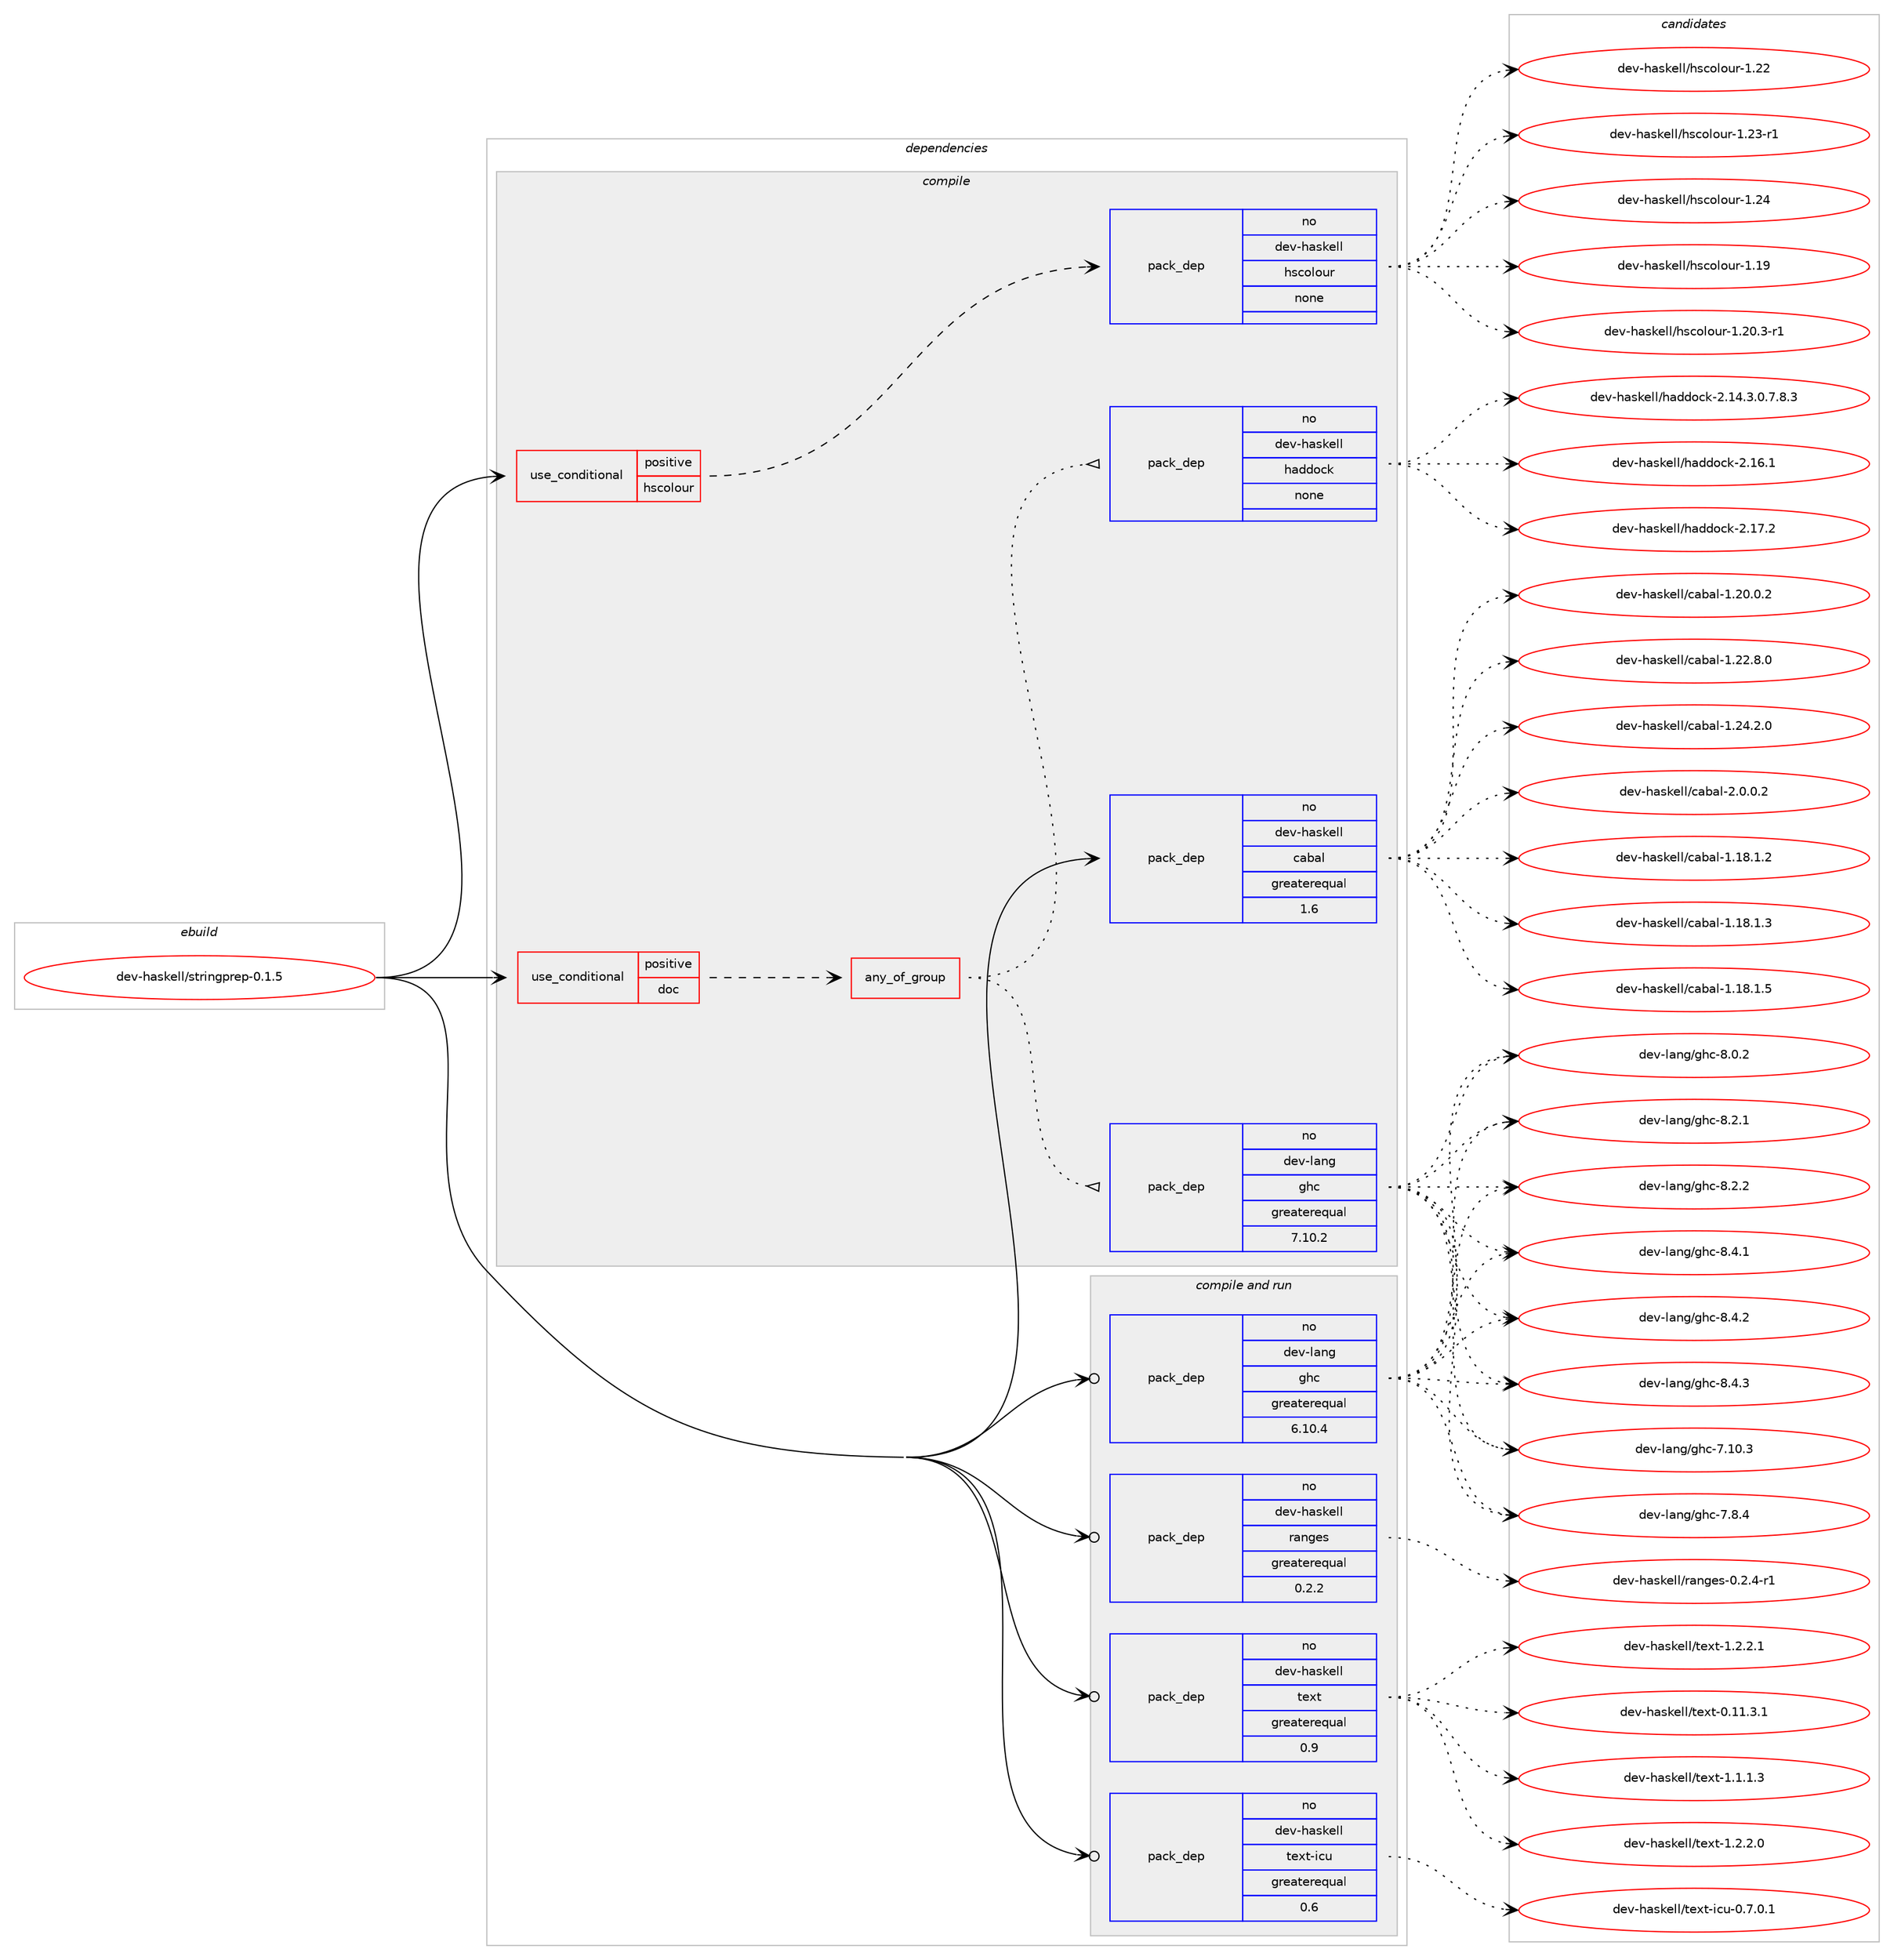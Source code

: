 digraph prolog {

# *************
# Graph options
# *************

newrank=true;
concentrate=true;
compound=true;
graph [rankdir=LR,fontname=Helvetica,fontsize=10,ranksep=1.5];#, ranksep=2.5, nodesep=0.2];
edge  [arrowhead=vee];
node  [fontname=Helvetica,fontsize=10];

# **********
# The ebuild
# **********

subgraph cluster_leftcol {
color=gray;
rank=same;
label=<<i>ebuild</i>>;
id [label="dev-haskell/stringprep-0.1.5", color=red, width=4, href="../dev-haskell/stringprep-0.1.5.svg"];
}

# ****************
# The dependencies
# ****************

subgraph cluster_midcol {
color=gray;
label=<<i>dependencies</i>>;
subgraph cluster_compile {
fillcolor="#eeeeee";
style=filled;
label=<<i>compile</i>>;
subgraph cond361540 {
dependency1344779 [label=<<TABLE BORDER="0" CELLBORDER="1" CELLSPACING="0" CELLPADDING="4"><TR><TD ROWSPAN="3" CELLPADDING="10">use_conditional</TD></TR><TR><TD>positive</TD></TR><TR><TD>doc</TD></TR></TABLE>>, shape=none, color=red];
subgraph any21575 {
dependency1344780 [label=<<TABLE BORDER="0" CELLBORDER="1" CELLSPACING="0" CELLPADDING="4"><TR><TD CELLPADDING="10">any_of_group</TD></TR></TABLE>>, shape=none, color=red];subgraph pack961112 {
dependency1344781 [label=<<TABLE BORDER="0" CELLBORDER="1" CELLSPACING="0" CELLPADDING="4" WIDTH="220"><TR><TD ROWSPAN="6" CELLPADDING="30">pack_dep</TD></TR><TR><TD WIDTH="110">no</TD></TR><TR><TD>dev-haskell</TD></TR><TR><TD>haddock</TD></TR><TR><TD>none</TD></TR><TR><TD></TD></TR></TABLE>>, shape=none, color=blue];
}
dependency1344780:e -> dependency1344781:w [weight=20,style="dotted",arrowhead="oinv"];
subgraph pack961113 {
dependency1344782 [label=<<TABLE BORDER="0" CELLBORDER="1" CELLSPACING="0" CELLPADDING="4" WIDTH="220"><TR><TD ROWSPAN="6" CELLPADDING="30">pack_dep</TD></TR><TR><TD WIDTH="110">no</TD></TR><TR><TD>dev-lang</TD></TR><TR><TD>ghc</TD></TR><TR><TD>greaterequal</TD></TR><TR><TD>7.10.2</TD></TR></TABLE>>, shape=none, color=blue];
}
dependency1344780:e -> dependency1344782:w [weight=20,style="dotted",arrowhead="oinv"];
}
dependency1344779:e -> dependency1344780:w [weight=20,style="dashed",arrowhead="vee"];
}
id:e -> dependency1344779:w [weight=20,style="solid",arrowhead="vee"];
subgraph cond361541 {
dependency1344783 [label=<<TABLE BORDER="0" CELLBORDER="1" CELLSPACING="0" CELLPADDING="4"><TR><TD ROWSPAN="3" CELLPADDING="10">use_conditional</TD></TR><TR><TD>positive</TD></TR><TR><TD>hscolour</TD></TR></TABLE>>, shape=none, color=red];
subgraph pack961114 {
dependency1344784 [label=<<TABLE BORDER="0" CELLBORDER="1" CELLSPACING="0" CELLPADDING="4" WIDTH="220"><TR><TD ROWSPAN="6" CELLPADDING="30">pack_dep</TD></TR><TR><TD WIDTH="110">no</TD></TR><TR><TD>dev-haskell</TD></TR><TR><TD>hscolour</TD></TR><TR><TD>none</TD></TR><TR><TD></TD></TR></TABLE>>, shape=none, color=blue];
}
dependency1344783:e -> dependency1344784:w [weight=20,style="dashed",arrowhead="vee"];
}
id:e -> dependency1344783:w [weight=20,style="solid",arrowhead="vee"];
subgraph pack961115 {
dependency1344785 [label=<<TABLE BORDER="0" CELLBORDER="1" CELLSPACING="0" CELLPADDING="4" WIDTH="220"><TR><TD ROWSPAN="6" CELLPADDING="30">pack_dep</TD></TR><TR><TD WIDTH="110">no</TD></TR><TR><TD>dev-haskell</TD></TR><TR><TD>cabal</TD></TR><TR><TD>greaterequal</TD></TR><TR><TD>1.6</TD></TR></TABLE>>, shape=none, color=blue];
}
id:e -> dependency1344785:w [weight=20,style="solid",arrowhead="vee"];
}
subgraph cluster_compileandrun {
fillcolor="#eeeeee";
style=filled;
label=<<i>compile and run</i>>;
subgraph pack961116 {
dependency1344786 [label=<<TABLE BORDER="0" CELLBORDER="1" CELLSPACING="0" CELLPADDING="4" WIDTH="220"><TR><TD ROWSPAN="6" CELLPADDING="30">pack_dep</TD></TR><TR><TD WIDTH="110">no</TD></TR><TR><TD>dev-haskell</TD></TR><TR><TD>ranges</TD></TR><TR><TD>greaterequal</TD></TR><TR><TD>0.2.2</TD></TR></TABLE>>, shape=none, color=blue];
}
id:e -> dependency1344786:w [weight=20,style="solid",arrowhead="odotvee"];
subgraph pack961117 {
dependency1344787 [label=<<TABLE BORDER="0" CELLBORDER="1" CELLSPACING="0" CELLPADDING="4" WIDTH="220"><TR><TD ROWSPAN="6" CELLPADDING="30">pack_dep</TD></TR><TR><TD WIDTH="110">no</TD></TR><TR><TD>dev-haskell</TD></TR><TR><TD>text</TD></TR><TR><TD>greaterequal</TD></TR><TR><TD>0.9</TD></TR></TABLE>>, shape=none, color=blue];
}
id:e -> dependency1344787:w [weight=20,style="solid",arrowhead="odotvee"];
subgraph pack961118 {
dependency1344788 [label=<<TABLE BORDER="0" CELLBORDER="1" CELLSPACING="0" CELLPADDING="4" WIDTH="220"><TR><TD ROWSPAN="6" CELLPADDING="30">pack_dep</TD></TR><TR><TD WIDTH="110">no</TD></TR><TR><TD>dev-haskell</TD></TR><TR><TD>text-icu</TD></TR><TR><TD>greaterequal</TD></TR><TR><TD>0.6</TD></TR></TABLE>>, shape=none, color=blue];
}
id:e -> dependency1344788:w [weight=20,style="solid",arrowhead="odotvee"];
subgraph pack961119 {
dependency1344789 [label=<<TABLE BORDER="0" CELLBORDER="1" CELLSPACING="0" CELLPADDING="4" WIDTH="220"><TR><TD ROWSPAN="6" CELLPADDING="30">pack_dep</TD></TR><TR><TD WIDTH="110">no</TD></TR><TR><TD>dev-lang</TD></TR><TR><TD>ghc</TD></TR><TR><TD>greaterequal</TD></TR><TR><TD>6.10.4</TD></TR></TABLE>>, shape=none, color=blue];
}
id:e -> dependency1344789:w [weight=20,style="solid",arrowhead="odotvee"];
}
subgraph cluster_run {
fillcolor="#eeeeee";
style=filled;
label=<<i>run</i>>;
}
}

# **************
# The candidates
# **************

subgraph cluster_choices {
rank=same;
color=gray;
label=<<i>candidates</i>>;

subgraph choice961112 {
color=black;
nodesep=1;
choice1001011184510497115107101108108471049710010011199107455046495246514648465546564651 [label="dev-haskell/haddock-2.14.3.0.7.8.3", color=red, width=4,href="../dev-haskell/haddock-2.14.3.0.7.8.3.svg"];
choice100101118451049711510710110810847104971001001119910745504649544649 [label="dev-haskell/haddock-2.16.1", color=red, width=4,href="../dev-haskell/haddock-2.16.1.svg"];
choice100101118451049711510710110810847104971001001119910745504649554650 [label="dev-haskell/haddock-2.17.2", color=red, width=4,href="../dev-haskell/haddock-2.17.2.svg"];
dependency1344781:e -> choice1001011184510497115107101108108471049710010011199107455046495246514648465546564651:w [style=dotted,weight="100"];
dependency1344781:e -> choice100101118451049711510710110810847104971001001119910745504649544649:w [style=dotted,weight="100"];
dependency1344781:e -> choice100101118451049711510710110810847104971001001119910745504649554650:w [style=dotted,weight="100"];
}
subgraph choice961113 {
color=black;
nodesep=1;
choice1001011184510897110103471031049945554649484651 [label="dev-lang/ghc-7.10.3", color=red, width=4,href="../dev-lang/ghc-7.10.3.svg"];
choice10010111845108971101034710310499455546564652 [label="dev-lang/ghc-7.8.4", color=red, width=4,href="../dev-lang/ghc-7.8.4.svg"];
choice10010111845108971101034710310499455646484650 [label="dev-lang/ghc-8.0.2", color=red, width=4,href="../dev-lang/ghc-8.0.2.svg"];
choice10010111845108971101034710310499455646504649 [label="dev-lang/ghc-8.2.1", color=red, width=4,href="../dev-lang/ghc-8.2.1.svg"];
choice10010111845108971101034710310499455646504650 [label="dev-lang/ghc-8.2.2", color=red, width=4,href="../dev-lang/ghc-8.2.2.svg"];
choice10010111845108971101034710310499455646524649 [label="dev-lang/ghc-8.4.1", color=red, width=4,href="../dev-lang/ghc-8.4.1.svg"];
choice10010111845108971101034710310499455646524650 [label="dev-lang/ghc-8.4.2", color=red, width=4,href="../dev-lang/ghc-8.4.2.svg"];
choice10010111845108971101034710310499455646524651 [label="dev-lang/ghc-8.4.3", color=red, width=4,href="../dev-lang/ghc-8.4.3.svg"];
dependency1344782:e -> choice1001011184510897110103471031049945554649484651:w [style=dotted,weight="100"];
dependency1344782:e -> choice10010111845108971101034710310499455546564652:w [style=dotted,weight="100"];
dependency1344782:e -> choice10010111845108971101034710310499455646484650:w [style=dotted,weight="100"];
dependency1344782:e -> choice10010111845108971101034710310499455646504649:w [style=dotted,weight="100"];
dependency1344782:e -> choice10010111845108971101034710310499455646504650:w [style=dotted,weight="100"];
dependency1344782:e -> choice10010111845108971101034710310499455646524649:w [style=dotted,weight="100"];
dependency1344782:e -> choice10010111845108971101034710310499455646524650:w [style=dotted,weight="100"];
dependency1344782:e -> choice10010111845108971101034710310499455646524651:w [style=dotted,weight="100"];
}
subgraph choice961114 {
color=black;
nodesep=1;
choice100101118451049711510710110810847104115991111081111171144549464957 [label="dev-haskell/hscolour-1.19", color=red, width=4,href="../dev-haskell/hscolour-1.19.svg"];
choice10010111845104971151071011081084710411599111108111117114454946504846514511449 [label="dev-haskell/hscolour-1.20.3-r1", color=red, width=4,href="../dev-haskell/hscolour-1.20.3-r1.svg"];
choice100101118451049711510710110810847104115991111081111171144549465050 [label="dev-haskell/hscolour-1.22", color=red, width=4,href="../dev-haskell/hscolour-1.22.svg"];
choice1001011184510497115107101108108471041159911110811111711445494650514511449 [label="dev-haskell/hscolour-1.23-r1", color=red, width=4,href="../dev-haskell/hscolour-1.23-r1.svg"];
choice100101118451049711510710110810847104115991111081111171144549465052 [label="dev-haskell/hscolour-1.24", color=red, width=4,href="../dev-haskell/hscolour-1.24.svg"];
dependency1344784:e -> choice100101118451049711510710110810847104115991111081111171144549464957:w [style=dotted,weight="100"];
dependency1344784:e -> choice10010111845104971151071011081084710411599111108111117114454946504846514511449:w [style=dotted,weight="100"];
dependency1344784:e -> choice100101118451049711510710110810847104115991111081111171144549465050:w [style=dotted,weight="100"];
dependency1344784:e -> choice1001011184510497115107101108108471041159911110811111711445494650514511449:w [style=dotted,weight="100"];
dependency1344784:e -> choice100101118451049711510710110810847104115991111081111171144549465052:w [style=dotted,weight="100"];
}
subgraph choice961115 {
color=black;
nodesep=1;
choice10010111845104971151071011081084799979897108454946495646494650 [label="dev-haskell/cabal-1.18.1.2", color=red, width=4,href="../dev-haskell/cabal-1.18.1.2.svg"];
choice10010111845104971151071011081084799979897108454946495646494651 [label="dev-haskell/cabal-1.18.1.3", color=red, width=4,href="../dev-haskell/cabal-1.18.1.3.svg"];
choice10010111845104971151071011081084799979897108454946495646494653 [label="dev-haskell/cabal-1.18.1.5", color=red, width=4,href="../dev-haskell/cabal-1.18.1.5.svg"];
choice10010111845104971151071011081084799979897108454946504846484650 [label="dev-haskell/cabal-1.20.0.2", color=red, width=4,href="../dev-haskell/cabal-1.20.0.2.svg"];
choice10010111845104971151071011081084799979897108454946505046564648 [label="dev-haskell/cabal-1.22.8.0", color=red, width=4,href="../dev-haskell/cabal-1.22.8.0.svg"];
choice10010111845104971151071011081084799979897108454946505246504648 [label="dev-haskell/cabal-1.24.2.0", color=red, width=4,href="../dev-haskell/cabal-1.24.2.0.svg"];
choice100101118451049711510710110810847999798971084550464846484650 [label="dev-haskell/cabal-2.0.0.2", color=red, width=4,href="../dev-haskell/cabal-2.0.0.2.svg"];
dependency1344785:e -> choice10010111845104971151071011081084799979897108454946495646494650:w [style=dotted,weight="100"];
dependency1344785:e -> choice10010111845104971151071011081084799979897108454946495646494651:w [style=dotted,weight="100"];
dependency1344785:e -> choice10010111845104971151071011081084799979897108454946495646494653:w [style=dotted,weight="100"];
dependency1344785:e -> choice10010111845104971151071011081084799979897108454946504846484650:w [style=dotted,weight="100"];
dependency1344785:e -> choice10010111845104971151071011081084799979897108454946505046564648:w [style=dotted,weight="100"];
dependency1344785:e -> choice10010111845104971151071011081084799979897108454946505246504648:w [style=dotted,weight="100"];
dependency1344785:e -> choice100101118451049711510710110810847999798971084550464846484650:w [style=dotted,weight="100"];
}
subgraph choice961116 {
color=black;
nodesep=1;
choice100101118451049711510710110810847114971101031011154548465046524511449 [label="dev-haskell/ranges-0.2.4-r1", color=red, width=4,href="../dev-haskell/ranges-0.2.4-r1.svg"];
dependency1344786:e -> choice100101118451049711510710110810847114971101031011154548465046524511449:w [style=dotted,weight="100"];
}
subgraph choice961117 {
color=black;
nodesep=1;
choice100101118451049711510710110810847116101120116454846494946514649 [label="dev-haskell/text-0.11.3.1", color=red, width=4,href="../dev-haskell/text-0.11.3.1.svg"];
choice1001011184510497115107101108108471161011201164549464946494651 [label="dev-haskell/text-1.1.1.3", color=red, width=4,href="../dev-haskell/text-1.1.1.3.svg"];
choice1001011184510497115107101108108471161011201164549465046504648 [label="dev-haskell/text-1.2.2.0", color=red, width=4,href="../dev-haskell/text-1.2.2.0.svg"];
choice1001011184510497115107101108108471161011201164549465046504649 [label="dev-haskell/text-1.2.2.1", color=red, width=4,href="../dev-haskell/text-1.2.2.1.svg"];
dependency1344787:e -> choice100101118451049711510710110810847116101120116454846494946514649:w [style=dotted,weight="100"];
dependency1344787:e -> choice1001011184510497115107101108108471161011201164549464946494651:w [style=dotted,weight="100"];
dependency1344787:e -> choice1001011184510497115107101108108471161011201164549465046504648:w [style=dotted,weight="100"];
dependency1344787:e -> choice1001011184510497115107101108108471161011201164549465046504649:w [style=dotted,weight="100"];
}
subgraph choice961118 {
color=black;
nodesep=1;
choice10010111845104971151071011081084711610112011645105991174548465546484649 [label="dev-haskell/text-icu-0.7.0.1", color=red, width=4,href="../dev-haskell/text-icu-0.7.0.1.svg"];
dependency1344788:e -> choice10010111845104971151071011081084711610112011645105991174548465546484649:w [style=dotted,weight="100"];
}
subgraph choice961119 {
color=black;
nodesep=1;
choice1001011184510897110103471031049945554649484651 [label="dev-lang/ghc-7.10.3", color=red, width=4,href="../dev-lang/ghc-7.10.3.svg"];
choice10010111845108971101034710310499455546564652 [label="dev-lang/ghc-7.8.4", color=red, width=4,href="../dev-lang/ghc-7.8.4.svg"];
choice10010111845108971101034710310499455646484650 [label="dev-lang/ghc-8.0.2", color=red, width=4,href="../dev-lang/ghc-8.0.2.svg"];
choice10010111845108971101034710310499455646504649 [label="dev-lang/ghc-8.2.1", color=red, width=4,href="../dev-lang/ghc-8.2.1.svg"];
choice10010111845108971101034710310499455646504650 [label="dev-lang/ghc-8.2.2", color=red, width=4,href="../dev-lang/ghc-8.2.2.svg"];
choice10010111845108971101034710310499455646524649 [label="dev-lang/ghc-8.4.1", color=red, width=4,href="../dev-lang/ghc-8.4.1.svg"];
choice10010111845108971101034710310499455646524650 [label="dev-lang/ghc-8.4.2", color=red, width=4,href="../dev-lang/ghc-8.4.2.svg"];
choice10010111845108971101034710310499455646524651 [label="dev-lang/ghc-8.4.3", color=red, width=4,href="../dev-lang/ghc-8.4.3.svg"];
dependency1344789:e -> choice1001011184510897110103471031049945554649484651:w [style=dotted,weight="100"];
dependency1344789:e -> choice10010111845108971101034710310499455546564652:w [style=dotted,weight="100"];
dependency1344789:e -> choice10010111845108971101034710310499455646484650:w [style=dotted,weight="100"];
dependency1344789:e -> choice10010111845108971101034710310499455646504649:w [style=dotted,weight="100"];
dependency1344789:e -> choice10010111845108971101034710310499455646504650:w [style=dotted,weight="100"];
dependency1344789:e -> choice10010111845108971101034710310499455646524649:w [style=dotted,weight="100"];
dependency1344789:e -> choice10010111845108971101034710310499455646524650:w [style=dotted,weight="100"];
dependency1344789:e -> choice10010111845108971101034710310499455646524651:w [style=dotted,weight="100"];
}
}

}
